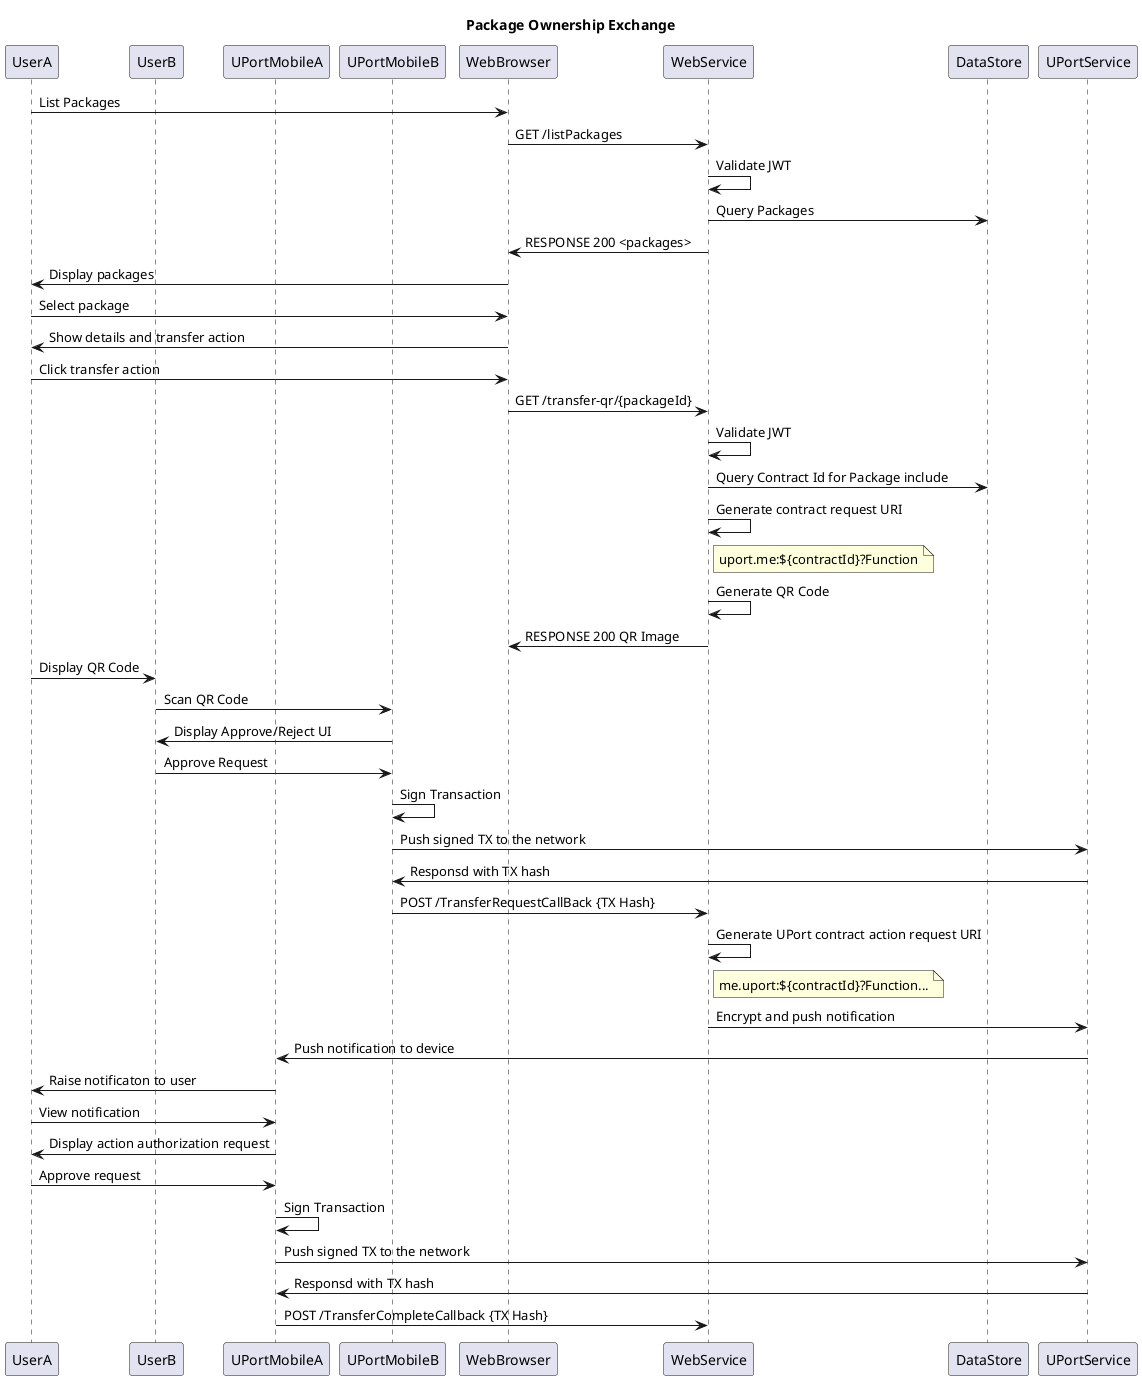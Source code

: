 @startuml

title Package Ownership Exchange

participant UserA
participant UserB
participant UPortMobileA
participant UPortMobileB
participant WebBrowser
participant WebService

UserA->WebBrowser: List Packages
WebBrowser->WebService: GET /listPackages
WebService->WebService: Validate JWT
WebService->DataStore: Query Packages
WebService->WebBrowser: RESPONSE 200 <packages>
WebBrowser->UserA: Display packages
UserA->WebBrowser: Select package
WebBrowser->UserA: Show details and transfer action
UserA->WebBrowser: Click transfer action
WebBrowser->WebService: GET /transfer-qr/{packageId}
WebService->WebService: Validate JWT
WebService->DataStore: Query Contract Id for Package include
WebService->WebService: Generate contract request URI
note right of WebService: uport.me:${contractId}?Function
WebService->WebService: Generate QR Code
WebService->WebBrowser: RESPONSE 200 QR Image
UserA->UserB: Display QR Code
UserB->UPortMobileB: Scan QR Code
UPortMobileB->UserB: Display Approve/Reject UI
UserB->UPortMobileB: Approve Request
UPortMobileB->UPortMobileB: Sign Transaction
UPortMobileB->UPortService: Push signed TX to the network
UPortService->UPortMobileB: Responsd with TX hash
UPortMobileB->WebService: POST /TransferRequestCallBack {TX Hash}
WebService->WebService: Generate UPort contract action request URI
note right of WebService: me.uport:${contractId}?Function...
WebService->UPortService: Encrypt and push notification
UPortService->UPortMobileA: Push notification to device
UPortMobileA->UserA: Raise notificaton to user
UserA->UPortMobileA: View notification
UPortMobileA->UserA: Display action authorization request
UserA->UPortMobileA: Approve request
UPortMobileA->UPortMobileA: Sign Transaction
UPortMobileA->UPortService: Push signed TX to the network
UPortService->UPortMobileA: Responsd with TX hash
UPortMobileA->WebService: POST /TransferCompleteCallback {TX Hash}

@enduml